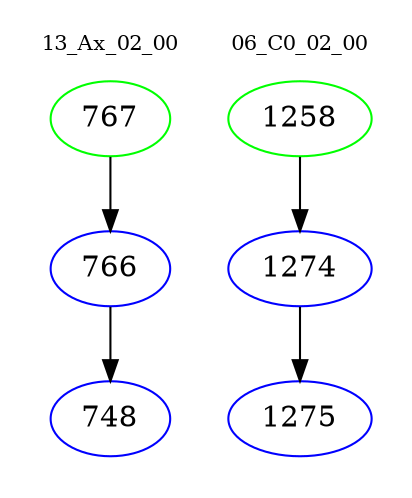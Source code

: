 digraph{
subgraph cluster_0 {
color = white
label = "13_Ax_02_00";
fontsize=10;
T0_767 [label="767", color="green"]
T0_767 -> T0_766 [color="black"]
T0_766 [label="766", color="blue"]
T0_766 -> T0_748 [color="black"]
T0_748 [label="748", color="blue"]
}
subgraph cluster_1 {
color = white
label = "06_C0_02_00";
fontsize=10;
T1_1258 [label="1258", color="green"]
T1_1258 -> T1_1274 [color="black"]
T1_1274 [label="1274", color="blue"]
T1_1274 -> T1_1275 [color="black"]
T1_1275 [label="1275", color="blue"]
}
}
